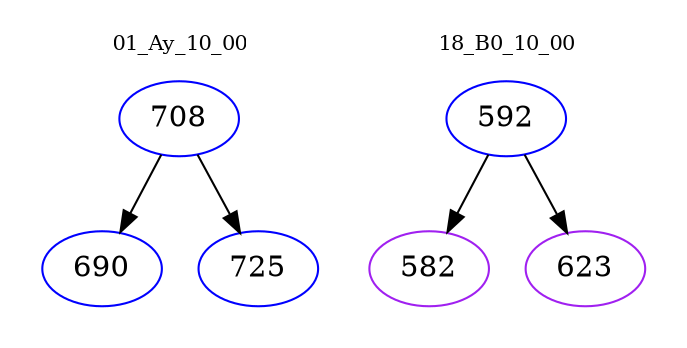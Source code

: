 digraph{
subgraph cluster_0 {
color = white
label = "01_Ay_10_00";
fontsize=10;
T0_708 [label="708", color="blue"]
T0_708 -> T0_690 [color="black"]
T0_690 [label="690", color="blue"]
T0_708 -> T0_725 [color="black"]
T0_725 [label="725", color="blue"]
}
subgraph cluster_1 {
color = white
label = "18_B0_10_00";
fontsize=10;
T1_592 [label="592", color="blue"]
T1_592 -> T1_582 [color="black"]
T1_582 [label="582", color="purple"]
T1_592 -> T1_623 [color="black"]
T1_623 [label="623", color="purple"]
}
}
